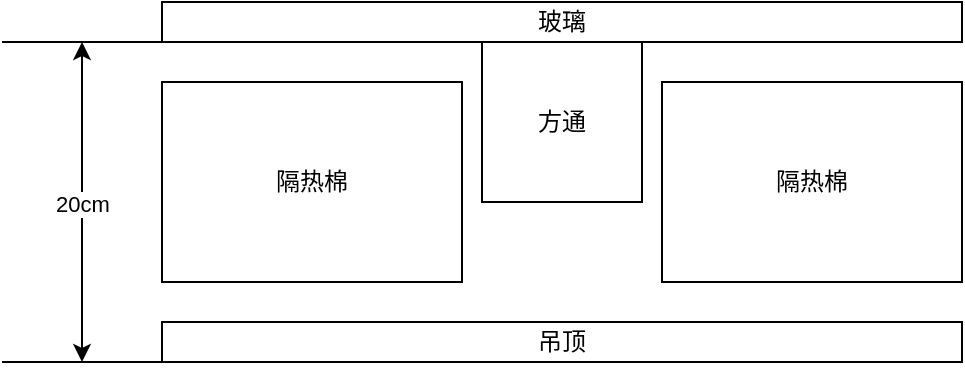 <mxfile version="20.8.1" type="github">
  <diagram id="yMSJSYJx0pGhbbfA9vN1" name="第 1 页">
    <mxGraphModel dx="1434" dy="803" grid="0" gridSize="10" guides="1" tooltips="1" connect="1" arrows="1" fold="1" page="1" pageScale="1" pageWidth="827" pageHeight="1169" math="0" shadow="0">
      <root>
        <mxCell id="0" />
        <mxCell id="1" parent="0" />
        <mxCell id="hC6FgosUQS3GNJYCio8W-1" value="玻璃" style="rounded=0;whiteSpace=wrap;html=1;" vertex="1" parent="1">
          <mxGeometry x="200" y="240" width="400" height="20" as="geometry" />
        </mxCell>
        <mxCell id="hC6FgosUQS3GNJYCio8W-2" value="方通" style="whiteSpace=wrap;html=1;aspect=fixed;" vertex="1" parent="1">
          <mxGeometry x="360" y="260" width="80" height="80" as="geometry" />
        </mxCell>
        <mxCell id="hC6FgosUQS3GNJYCio8W-3" value="吊顶" style="rounded=0;whiteSpace=wrap;html=1;" vertex="1" parent="1">
          <mxGeometry x="200" y="400" width="400" height="20" as="geometry" />
        </mxCell>
        <mxCell id="hC6FgosUQS3GNJYCio8W-5" value="隔热棉" style="rounded=0;whiteSpace=wrap;html=1;" vertex="1" parent="1">
          <mxGeometry x="200" y="280" width="150" height="100" as="geometry" />
        </mxCell>
        <mxCell id="hC6FgosUQS3GNJYCio8W-7" value="隔热棉" style="rounded=0;whiteSpace=wrap;html=1;" vertex="1" parent="1">
          <mxGeometry x="450" y="280" width="150" height="100" as="geometry" />
        </mxCell>
        <mxCell id="hC6FgosUQS3GNJYCio8W-8" value="" style="endArrow=classic;startArrow=classic;html=1;rounded=0;" edge="1" parent="1">
          <mxGeometry width="50" height="50" relative="1" as="geometry">
            <mxPoint x="160" y="420" as="sourcePoint" />
            <mxPoint x="160" y="260" as="targetPoint" />
          </mxGeometry>
        </mxCell>
        <mxCell id="hC6FgosUQS3GNJYCio8W-11" value="20cm" style="edgeLabel;html=1;align=center;verticalAlign=middle;resizable=0;points=[];" vertex="1" connectable="0" parent="hC6FgosUQS3GNJYCio8W-8">
          <mxGeometry x="-0.013" relative="1" as="geometry">
            <mxPoint as="offset" />
          </mxGeometry>
        </mxCell>
        <mxCell id="hC6FgosUQS3GNJYCio8W-9" value="" style="endArrow=none;html=1;rounded=0;entryX=0;entryY=1;entryDx=0;entryDy=0;" edge="1" parent="1" target="hC6FgosUQS3GNJYCio8W-3">
          <mxGeometry width="50" height="50" relative="1" as="geometry">
            <mxPoint x="120" y="420" as="sourcePoint" />
            <mxPoint x="440" y="390" as="targetPoint" />
          </mxGeometry>
        </mxCell>
        <mxCell id="hC6FgosUQS3GNJYCio8W-10" value="" style="endArrow=none;html=1;rounded=0;entryX=0;entryY=1;entryDx=0;entryDy=0;" edge="1" parent="1" target="hC6FgosUQS3GNJYCio8W-1">
          <mxGeometry width="50" height="50" relative="1" as="geometry">
            <mxPoint x="120" y="260" as="sourcePoint" />
            <mxPoint x="210" y="430" as="targetPoint" />
          </mxGeometry>
        </mxCell>
      </root>
    </mxGraphModel>
  </diagram>
</mxfile>
